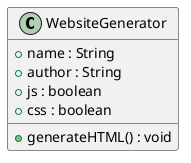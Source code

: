 @startuml
'https://plantuml.com/class-diagram


class WebsiteGenerator {
+name : String
+author : String
+js : boolean
+css : boolean
+generateHTML() : void
}


@enduml